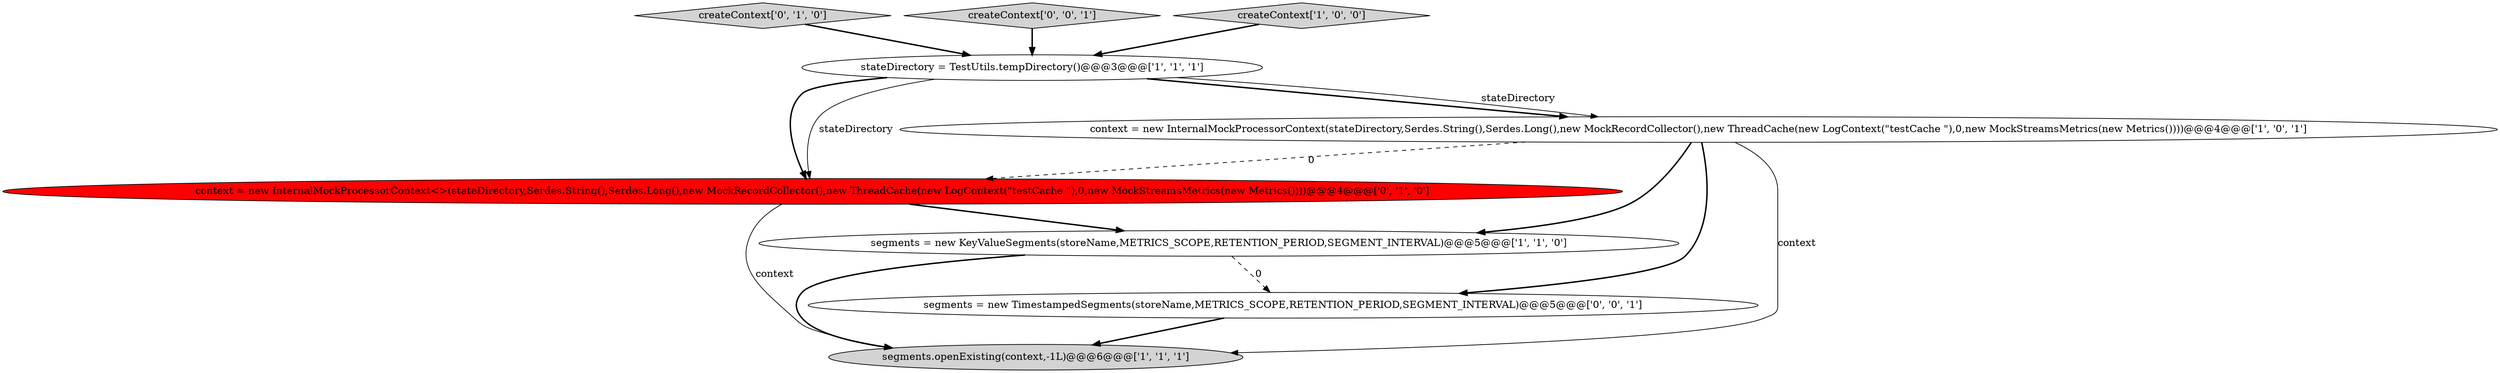 digraph {
6 [style = filled, label = "context = new InternalMockProcessorContext<>(stateDirectory,Serdes.String(),Serdes.Long(),new MockRecordCollector(),new ThreadCache(new LogContext(\"testCache \"),0,new MockStreamsMetrics(new Metrics())))@@@4@@@['0', '1', '0']", fillcolor = red, shape = ellipse image = "AAA1AAABBB2BBB"];
3 [style = filled, label = "context = new InternalMockProcessorContext(stateDirectory,Serdes.String(),Serdes.Long(),new MockRecordCollector(),new ThreadCache(new LogContext(\"testCache \"),0,new MockStreamsMetrics(new Metrics())))@@@4@@@['1', '0', '1']", fillcolor = white, shape = ellipse image = "AAA0AAABBB1BBB"];
5 [style = filled, label = "createContext['0', '1', '0']", fillcolor = lightgray, shape = diamond image = "AAA0AAABBB2BBB"];
2 [style = filled, label = "segments.openExisting(context,-1L)@@@6@@@['1', '1', '1']", fillcolor = lightgray, shape = ellipse image = "AAA0AAABBB1BBB"];
4 [style = filled, label = "stateDirectory = TestUtils.tempDirectory()@@@3@@@['1', '1', '1']", fillcolor = white, shape = ellipse image = "AAA0AAABBB1BBB"];
7 [style = filled, label = "createContext['0', '0', '1']", fillcolor = lightgray, shape = diamond image = "AAA0AAABBB3BBB"];
8 [style = filled, label = "segments = new TimestampedSegments(storeName,METRICS_SCOPE,RETENTION_PERIOD,SEGMENT_INTERVAL)@@@5@@@['0', '0', '1']", fillcolor = white, shape = ellipse image = "AAA0AAABBB3BBB"];
0 [style = filled, label = "createContext['1', '0', '0']", fillcolor = lightgray, shape = diamond image = "AAA0AAABBB1BBB"];
1 [style = filled, label = "segments = new KeyValueSegments(storeName,METRICS_SCOPE,RETENTION_PERIOD,SEGMENT_INTERVAL)@@@5@@@['1', '1', '0']", fillcolor = white, shape = ellipse image = "AAA0AAABBB1BBB"];
6->1 [style = bold, label=""];
4->3 [style = bold, label=""];
1->8 [style = dashed, label="0"];
1->2 [style = bold, label=""];
3->6 [style = dashed, label="0"];
6->2 [style = solid, label="context"];
7->4 [style = bold, label=""];
4->3 [style = solid, label="stateDirectory"];
3->1 [style = bold, label=""];
8->2 [style = bold, label=""];
0->4 [style = bold, label=""];
4->6 [style = bold, label=""];
3->8 [style = bold, label=""];
3->2 [style = solid, label="context"];
5->4 [style = bold, label=""];
4->6 [style = solid, label="stateDirectory"];
}
